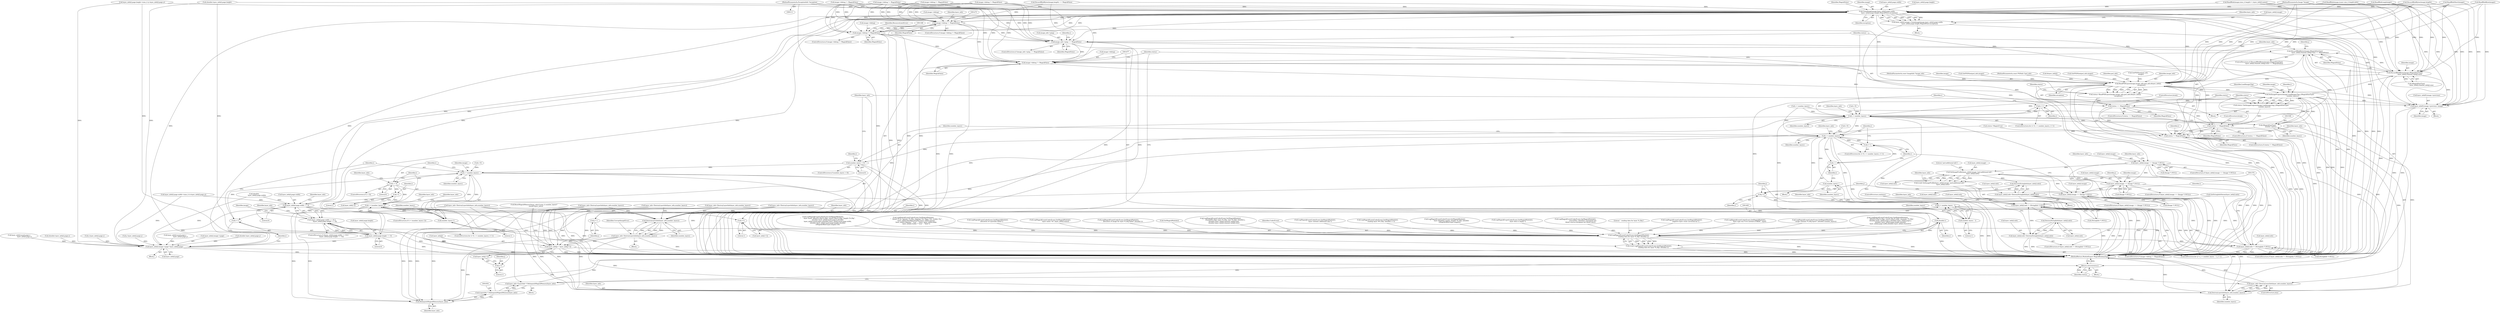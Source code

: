 digraph "0_ImageMagick_7d65a814ac76bd04760072c33e452371692ee790@pointer" {
"1000116" [label="(MethodParameterIn,ExceptionInfo *exception)"];
"1001307" [label="(Call,CloneImage(image,layer_info[i].page.width,\n          layer_info[i].page.height,MagickFalse,exception))"];
"1001247" [label="(Call,layer_info[i].page.width == 0)"];
"1001246" [label="(Call,(layer_info[i].page.width == 0) ||\n              (layer_info[i].page.height == 0))"];
"1001620" [label="(Call,layer_info[i].image->page=layer_info[i].page)"];
"1001256" [label="(Call,layer_info[i].page.height == 0)"];
"1001267" [label="(Call,image->debug != MagickFalse)"];
"1001342" [label="(Call,image->debug != MagickFalse)"];
"1001400" [label="(Call,image_info->ping == MagickFalse)"];
"1001442" [label="(Call,DiscardBlobBytes(image,(MagickSizeType)\n                      layer_info[i].channel_info[j].size) == MagickFalse)"];
"1001471" [label="(Call,image->debug != MagickFalse)"];
"1001497" [label="(Call,status == MagickFalse)"];
"1001511" [label="(Call,status == MagickFalse)"];
"1001516" [label="(Call,status != MagickFalse)"];
"1001663" [label="(Return,return(status);)"];
"1001301" [label="(Call,layer_info[i].image=CloneImage(image,layer_info[i].page.width,\n          layer_info[i].page.height,MagickFalse,exception))"];
"1001326" [label="(Call,layer_info[i].image == (Image *) NULL)"];
"1001375" [label="(Call,SetImageProfile(layer_info[i].image,\"psd:additional-info\",\n              layer_info[i].info))"];
"1001373" [label="(Call,(void) SetImageProfile(layer_info[i].image,\"psd:additional-info\",\n              layer_info[i].info))"];
"1001393" [label="(Call,DestroyStringInfo(layer_info[i].info))"];
"1001387" [label="(Call,layer_info[i].info=DestroyStringInfo(layer_info[i].info))"];
"1001279" [label="(Call,layer_info[i].info != (StringInfo *) NULL)"];
"1001294" [label="(Call,DestroyStringInfo(layer_info[i].info))"];
"1001288" [label="(Call,layer_info[i].info=DestroyStringInfo(layer_info[i].info))"];
"1001363" [label="(Call,layer_info[i].info != (StringInfo *) NULL)"];
"1001417" [label="(Call,layer_info[i].image == (Image *) NULL)"];
"1001531" [label="(Call,layer_info[i].image == (Image *) NULL)"];
"1001443" [label="(Call,DiscardBlobBytes(image,(MagickSizeType)\n                      layer_info[i].channel_info[j].size))"];
"1001487" [label="(Call,ReadPSDLayer(image,image_info,psd_info,&layer_info[i],\n              exception))"];
"1001485" [label="(Call,status=ReadPSDLayer(image,image_info,psd_info,&layer_info[i],\n              exception))"];
"1001503" [label="(Call,SetImageProgress(image,LoadImagesTag,i,(MagickSizeType)\n              number_layers))"];
"1001413" [label="(Call,i++)"];
"1001410" [label="(Call,i < number_layers)"];
"1001460" [label="(Call,DestroyLayerInfo(layer_info,number_layers))"];
"1001458" [label="(Call,layer_info=DestroyLayerInfo(layer_info,number_layers))"];
"1001552" [label="(Call,layer_info[j] = layer_info[j+1])"];
"1001655" [label="(Call,RelinquishMagickMemory(layer_info))"];
"1001653" [label="(Call,(LayerInfo *) RelinquishMagickMemory(layer_info))"];
"1001651" [label="(Call,layer_info=(LayerInfo *) RelinquishMagickMemory(layer_info))"];
"1001660" [label="(Call,DestroyLayerInfo(layer_info,number_layers))"];
"1001658" [label="(Call,layer_info=DestroyLayerInfo(layer_info,number_layers))"];
"1001482" [label="(Call,(double) i)"];
"1001478" [label="(Call,LogMagickEvent(CoderEvent,GetMagickModule(),\n                \"  reading data for layer %.20g\",(double) i))"];
"1001476" [label="(Call,(void) LogMagickEvent(CoderEvent,GetMagickModule(),\n                \"  reading data for layer %.20g\",(double) i))"];
"1001507" [label="(Call,(MagickSizeType)\n              number_layers)"];
"1001524" [label="(Call,i < number_layers)"];
"1001527" [label="(Call,i++)"];
"1001542" [label="(Call,j=i)"];
"1001545" [label="(Call,j < number_layers - 1)"];
"1001550" [label="(Call,j++)"];
"1001558" [label="(Call,j+1)"];
"1001547" [label="(Call,number_layers - 1)"];
"1001561" [label="(Call,number_layers--)"];
"1001563" [label="(Call,i--)"];
"1001566" [label="(Call,number_layers > 0)"];
"1001574" [label="(Call,i < number_layers)"];
"1001581" [label="(Call,i > 0)"];
"1001595" [label="(Call,i-1)"];
"1001600" [label="(Call,i < (number_layers-1))"];
"1001577" [label="(Call,i++)"];
"1001616" [label="(Call,i+1)"];
"1001602" [label="(Call,number_layers-1)"];
"1001501" [label="(Call,status=SetImageProgress(image,LoadImagesTag,i,(MagickSizeType)\n              number_layers))"];
"1001642" [label="(Call,layer_info[0].image->previous=image)"];
"1001400" [label="(Call,image_info->ping == MagickFalse)"];
"1000904" [label="(Call,layer_info[i].mask.page.y-\n                      layer_info[i].page.y)"];
"1000253" [label="(Call,image->debug != MagickFalse)"];
"1000487" [label="(Call,(double)\n            layer_info[i].page.width)"];
"1001651" [label="(Call,layer_info=(LayerInfo *) RelinquishMagickMemory(layer_info))"];
"1001581" [label="(Call,i > 0)"];
"1001349" [label="(Call,LogMagickEvent(CoderEvent,GetMagickModule(),\n                \"  allocation of image for layer %.20g failed\",(double) i))"];
"1001294" [label="(Call,DestroyStringInfo(layer_info[i].info))"];
"1001656" [label="(Identifier,layer_info)"];
"1001660" [label="(Call,DestroyLayerInfo(layer_info,number_layers))"];
"1001599" [label="(ControlStructure,if (i < (number_layers-1)))"];
"1001628" [label="(Call,layer_info[i].page)"];
"1001264" [label="(Literal,0)"];
"1001460" [label="(Call,DestroyLayerInfo(layer_info,number_layers))"];
"1001642" [label="(Call,layer_info[0].image->previous=image)"];
"1001524" [label="(Call,i < number_layers)"];
"1001362" [label="(ControlStructure,if (layer_info[i].info != (StringInfo *) NULL))"];
"1001520" [label="(ControlStructure,for (i=0; i < number_layers; i++))"];
"1001488" [label="(Identifier,image)"];
"1001480" [label="(Call,GetMagickModule())"];
"1001423" [label="(Call,(Image *) NULL)"];
"1000392" [label="(Call,x-layer_info[i].page.x)"];
"1001602" [label="(Call,number_layers-1)"];
"1001179" [label="(Call,DiscardBlobBytes(image,length) == MagickFalse)"];
"1001482" [label="(Call,(double) i)"];
"1000556" [label="(Call,LogMagickEvent(CoderEvent,GetMagickModule(),\n              \"    channel[%.20g]: type=%.20g, size=%.20g\",(double) j,\n              (double) layer_info[i].channel_info[j].type,\n              (double) layer_info[i].channel_info[j].size))"];
"1001487" [label="(Call,ReadPSDLayer(image,image_info,psd_info,&layer_info[i],\n              exception))"];
"1000201" [label="(Call,status=MagickTrue)"];
"1001544" [label="(Identifier,i)"];
"1001443" [label="(Call,DiscardBlobBytes(image,(MagickSizeType)\n                      layer_info[i].channel_info[j].size))"];
"1001548" [label="(Identifier,number_layers)"];
"1001518" [label="(Identifier,MagickFalse)"];
"1001578" [label="(Identifier,i)"];
"1001462" [label="(Identifier,number_layers)"];
"1000296" [label="(Call,image->debug != MagickFalse)"];
"1001476" [label="(Call,(void) LogMagickEvent(CoderEvent,GetMagickModule(),\n                \"  reading data for layer %.20g\",(double) i))"];
"1001582" [label="(Identifier,i)"];
"1001621" [label="(Call,layer_info[i].image->page)"];
"1001496" [label="(ControlStructure,if (status == MagickFalse))"];
"1000469" [label="(Call,(double) layer_info[i].page.y)"];
"1001248" [label="(Call,layer_info[i].page.width)"];
"1000315" [label="(Call,ResetMagickMemory(layer_info,0,(size_t) number_layers*\n        sizeof(*layer_info)))"];
"1001257" [label="(Call,layer_info[i].page.height)"];
"1001271" [label="(Identifier,MagickFalse)"];
"1000128" [label="(Call,GetPSDSize(psd_info,image))"];
"1001624" [label="(Identifier,layer_info)"];
"1001479" [label="(Identifier,CoderEvent)"];
"1001516" [label="(Call,status != MagickFalse)"];
"1000931" [label="(Call,layer_info[i].mask.page.x-\n                      layer_info[i].page.x)"];
"1001420" [label="(Identifier,layer_info)"];
"1001336" [label="(Call,layer_info=DestroyLayerInfo(layer_info,number_layers))"];
"1001547" [label="(Call,number_layers - 1)"];
"1001618" [label="(Literal,1)"];
"1001484" [label="(Identifier,i)"];
"1001574" [label="(Call,i < number_layers)"];
"1001546" [label="(Identifier,j)"];
"1001614" [label="(Call,layer_info[i+1])"];
"1001022" [label="(Call,layer_info=DestroyLayerInfo(layer_info,number_layers))"];
"1000112" [label="(MethodParameterIn,Image *image)"];
"1001576" [label="(Identifier,number_layers)"];
"1001472" [label="(Call,image->debug)"];
"1000195" [label="(Call,GetPSDSize(psd_info,image))"];
"1001415" [label="(Block,)"];
"1001663" [label="(Return,return(status);)"];
"1001439" [label="(Identifier,j)"];
"1000460" [label="(Call,(double) layer_info[i].page.x)"];
"1001326" [label="(Call,layer_info[i].image == (Image *) NULL)"];
"1001531" [label="(Call,layer_info[i].image == (Image *) NULL)"];
"1001376" [label="(Call,layer_info[i].image)"];
"1001543" [label="(Identifier,j)"];
"1001445" [label="(Call,(MagickSizeType)\n                      layer_info[i].channel_info[j].size)"];
"1001561" [label="(Call,number_layers--)"];
"1001288" [label="(Call,layer_info[i].info=DestroyStringInfo(layer_info[i].info))"];
"1001393" [label="(Call,DestroyStringInfo(layer_info[i].info))"];
"1001655" [label="(Call,RelinquishMagickMemory(layer_info))"];
"1001478" [label="(Call,LogMagickEvent(CoderEvent,GetMagickModule(),\n                \"  reading data for layer %.20g\",(double) i))"];
"1001471" [label="(Call,image->debug != MagickFalse)"];
"1001461" [label="(Identifier,layer_info)"];
"1001490" [label="(Identifier,psd_info)"];
"1001324" [label="(Identifier,exception)"];
"1001247" [label="(Call,layer_info[i].page.width == 0)"];
"1001534" [label="(Identifier,layer_info)"];
"1001564" [label="(Identifier,i)"];
"1001553" [label="(Call,layer_info[j])"];
"1001441" [label="(ControlStructure,if (DiscardBlobBytes(image,(MagickSizeType)\n                      layer_info[i].channel_info[j].size) == MagickFalse))"];
"1001597" [label="(Literal,1)"];
"1001316" [label="(Call,layer_info[i].page.height)"];
"1001363" [label="(Call,layer_info[i].info != (StringInfo *) NULL)"];
"1001410" [label="(Call,i < number_layers)"];
"1001381" [label="(Literal,\"psd:additional-info\")"];
"1001369" [label="(Call,(StringInfo *) NULL)"];
"1000545" [label="(Call,GetPSDSize(psd_info,\n            image))"];
"1001458" [label="(Call,layer_info=DestroyLayerInfo(layer_info,number_layers))"];
"1000768" [label="(Call,LogMagickEvent(CoderEvent,GetMagickModule(),\n                \"    layer contains additional info\"))"];
"1001562" [label="(Identifier,number_layers)"];
"1001495" [label="(Identifier,exception)"];
"1000345" [label="(Call,LogMagickEvent(CoderEvent,GetMagickModule(),\n            \"  reading layer #%.20g\",(double) i+1))"];
"1001459" [label="(Identifier,layer_info)"];
"1001394" [label="(Call,layer_info[i].info)"];
"1001244" [label="(Block,)"];
"1001530" [label="(ControlStructure,if (layer_info[i].image == (Image *) NULL))"];
"1001537" [label="(Call,(Image *) NULL)"];
"1001267" [label="(Call,image->debug != MagickFalse)"];
"1001295" [label="(Call,layer_info[i].info)"];
"1001525" [label="(Identifier,i)"];
"1001255" [label="(Literal,0)"];
"1001635" [label="(Identifier,image)"];
"1000401" [label="(Call,layer_info[i].page.height=(size_t) (y-layer_info[i].page.y))"];
"1001502" [label="(Identifier,status)"];
"1001512" [label="(Identifier,status)"];
"1001401" [label="(Call,image_info->ping)"];
"1001055" [label="(Call,LogMagickEvent(CoderEvent,GetMagickModule(),\n                    \"      layer blending ranges: length=%.20g\",(double)\n                    ((MagickOffsetType) length)))"];
"1001269" [label="(Identifier,image)"];
"1001521" [label="(Call,i=0)"];
"1001603" [label="(Identifier,number_layers)"];
"1001501" [label="(Call,status=SetImageProgress(image,LoadImagesTag,i,(MagickSizeType)\n              number_layers))"];
"1001510" [label="(ControlStructure,if (status == MagickFalse))"];
"1001289" [label="(Call,layer_info[i].info)"];
"1001609" [label="(Identifier,layer_info)"];
"1001528" [label="(Identifier,i)"];
"1001664" [label="(Identifier,status)"];
"1001246" [label="(Call,(layer_info[i].page.width == 0) ||\n              (layer_info[i].page.height == 0))"];
"1001580" [label="(ControlStructure,if (i > 0))"];
"1000382" [label="(Call,layer_info[i].page.width=(size_t) (x-layer_info[i].page.x))"];
"1001541" [label="(ControlStructure,for (j=i; j < number_layers - 1; j++))"];
"1001650" [label="(Identifier,image)"];
"1001274" [label="(Call,LogMagickEvent(CoderEvent,GetMagickModule(),\n                \"      layer data is empty\"))"];
"1000116" [label="(MethodParameterIn,ExceptionInfo *exception)"];
"1001221" [label="(Call,GetStringInfoDatum(layer_info[i].info))"];
"1001485" [label="(Call,status=ReadPSDLayer(image,image_info,psd_info,&layer_info[i],\n              exception))"];
"1001489" [label="(Identifier,image_info)"];
"1001243" [label="(Identifier,i)"];
"1001550" [label="(Call,j++)"];
"1001560" [label="(Literal,1)"];
"1001549" [label="(Literal,1)"];
"1001256" [label="(Call,layer_info[i].page.height == 0)"];
"1001412" [label="(Identifier,number_layers)"];
"1001526" [label="(Identifier,number_layers)"];
"1001456" [label="(Identifier,MagickFalse)"];
"1001500" [label="(ControlStructure,break;)"];
"1001662" [label="(Identifier,number_layers)"];
"1001652" [label="(Identifier,layer_info)"];
"1001540" [label="(Block,)"];
"1001307" [label="(Call,CloneImage(image,layer_info[i].page.width,\n          layer_info[i].page.height,MagickFalse,exception))"];
"1001095" [label="(Call,LogMagickEvent(CoderEvent,GetMagickModule(),\n                      \"        source(%x), dest(%x)\",(unsigned int)\n                      blend_source,(unsigned int) blend_dest))"];
"1001600" [label="(Call,i < (number_layers-1))"];
"1001329" [label="(Identifier,layer_info)"];
"1001229" [label="(Call,ReadBlob(image,(const size_t) length,info))"];
"1001300" [label="(ControlStructure,continue;)"];
"1001552" [label="(Call,layer_info[j] = layer_info[j+1])"];
"1001323" [label="(Identifier,MagickFalse)"];
"1001366" [label="(Identifier,layer_info)"];
"1001444" [label="(Identifier,image)"];
"1001486" [label="(Identifier,status)"];
"1001556" [label="(Call,layer_info[j+1])"];
"1001481" [label="(Literal,\"  reading data for layer %.20g\")"];
"1001569" [label="(Block,)"];
"1001442" [label="(Call,DiscardBlobBytes(image,(MagickSizeType)\n                      layer_info[i].channel_info[j].size) == MagickFalse)"];
"1000113" [label="(MethodParameterIn,const ImageInfo *image_info)"];
"1001554" [label="(Identifier,layer_info)"];
"1001577" [label="(Call,i++)"];
"1001604" [label="(Literal,1)"];
"1001545" [label="(Call,j < number_layers - 1)"];
"1001497" [label="(Call,status == MagickFalse)"];
"1000701" [label="(Call,image->debug != MagickFalse)"];
"1001413" [label="(Call,i++)"];
"1001499" [label="(Identifier,MagickFalse)"];
"1001515" [label="(ControlStructure,if (status != MagickFalse))"];
"1001343" [label="(Call,image->debug)"];
"1000751" [label="(Call,ReadBlobLong(image))"];
"1001111" [label="(Call,ReadBlobByte(image))"];
"1001418" [label="(Call,layer_info[i].image)"];
"1001532" [label="(Call,layer_info[i].image)"];
"1001507" [label="(Call,(MagickSizeType)\n              number_layers)"];
"1001571" [label="(Call,i=0)"];
"1001245" [label="(ControlStructure,if ((layer_info[i].page.width == 0) ||\n              (layer_info[i].page.height == 0)))"];
"1001278" [label="(ControlStructure,if (layer_info[i].info != (StringInfo *) NULL))"];
"1001503" [label="(Call,SetImageProgress(image,LoadImagesTag,i,(MagickSizeType)\n              number_layers))"];
"1001551" [label="(Identifier,j)"];
"1001558" [label="(Call,j+1)"];
"1001506" [label="(Identifier,i)"];
"1001268" [label="(Call,image->debug)"];
"1001411" [label="(Identifier,i)"];
"1001579" [label="(Block,)"];
"1001282" [label="(Identifier,layer_info)"];
"1001513" [label="(Identifier,MagickFalse)"];
"1000117" [label="(Block,)"];
"1001304" [label="(Identifier,layer_info)"];
"1000237" [label="(Call,LogMagickEvent(CoderEvent,GetMagickModule(),\n              \"  negative layer count corrected for\"))"];
"1001653" [label="(Call,(LayerInfo *) RelinquishMagickMemory(layer_info))"];
"1000617" [label="(Call,LogMagickEvent(CoderEvent,GetMagickModule(),\n                \"  layer type was %.4s instead of 8BIM\", type))"];
"1000260" [label="(Call,LogMagickEvent(CoderEvent,GetMagickModule(),\n          \"  image contains %.20g layers\",(double) number_layers))"];
"1001505" [label="(Identifier,LoadImagesTag)"];
"1001180" [label="(Call,DiscardBlobBytes(image,length))"];
"1001390" [label="(Identifier,layer_info)"];
"1001399" [label="(ControlStructure,if (image_info->ping == MagickFalse))"];
"1000456" [label="(Call,LogMagickEvent(CoderEvent,GetMagickModule(),\n            \"    offset(%.20g,%.20g), size(%.20g,%.20g), channels=%.20g\",\n            (double) layer_info[i].page.x,(double) layer_info[i].page.y,\n            (double) layer_info[i].page.height,(double)\n            layer_info[i].page.width,(double) layer_info[i].channels))"];
"1000956" [label="(Call,LogMagickEvent(CoderEvent,GetMagickModule(),\n                    \"      layer mask: offset(%.20g,%.20g), size(%.20g,%.20g), length=%.20g\",\n                    (double) layer_info[i].mask.page.x,(double)\n                    layer_info[i].mask.page.y,(double) layer_info[i].mask.page.width,\n                    (double) layer_info[i].mask.page.height,(double)\n                    ((MagickOffsetType) length)-18))"];
"1001337" [label="(Identifier,layer_info)"];
"1001593" [label="(Call,layer_info[i-1])"];
"1001357" [label="(Identifier,ResourceLimitError)"];
"1001260" [label="(Identifier,layer_info)"];
"1001504" [label="(Identifier,image)"];
"1001185" [label="(Call,layer_info=DestroyLayerInfo(layer_info,number_layers))"];
"1001279" [label="(Call,layer_info[i].info != (StringInfo *) NULL)"];
"1001301" [label="(Call,layer_info[i].image=CloneImage(image,layer_info[i].page.width,\n          layer_info[i].page.height,MagickFalse,exception))"];
"1001414" [label="(Identifier,i)"];
"1001327" [label="(Call,layer_info[i].image)"];
"1001527" [label="(Call,i++)"];
"1001388" [label="(Call,layer_info[i].info)"];
"1001575" [label="(Identifier,i)"];
"1001617" [label="(Identifier,i)"];
"1001665" [label="(MethodReturn,ModuleExport MagickBooleanType)"];
"1001657" [label="(ControlStructure,else)"];
"1000708" [label="(Call,LogMagickEvent(CoderEvent,GetMagickModule(),\n            \"   blend=%.4s, opacity=%.20g, clipping=%s, flags=%d, visible=%s\",\n            layer_info[i].blendkey,(double) layer_info[i].opacity,\n            layer_info[i].clipping ? \"true\" : \"false\",layer_info[i].flags,\n            layer_info[i].visible ? \"true\" : \"false\"))"];
"1001332" [label="(Call,(Image *) NULL)"];
"1001457" [label="(Block,)"];
"1001404" [label="(Identifier,MagickFalse)"];
"1001382" [label="(Call,layer_info[i].info)"];
"1000303" [label="(Call,LogMagickEvent(CoderEvent,GetMagickModule(),\n              \"  allocation of LayerInfo failed\"))"];
"1001583" [label="(Literal,0)"];
"1000622" [label="(Call,layer_info=DestroyLayerInfo(layer_info,number_layers))"];
"1001325" [label="(ControlStructure,if (layer_info[i].image == (Image *) NULL))"];
"1001407" [label="(Call,i=0)"];
"1001643" [label="(Call,layer_info[0].image->previous)"];
"1001341" [label="(ControlStructure,if (image->debug != MagickFalse))"];
"1000218" [label="(Call,ReadBlobShort(image))"];
"1001572" [label="(Identifier,i)"];
"1001145" [label="(Call,image->debug != MagickFalse)"];
"1001375" [label="(Call,SetImageProfile(layer_info[i].image,\"psd:additional-info\",\n              layer_info[i].info))"];
"1001511" [label="(Call,status == MagickFalse)"];
"1000478" [label="(Call,(double) layer_info[i].page.height)"];
"1001308" [label="(Identifier,image)"];
"1000114" [label="(MethodParameterIn,const PSDInfo *psd_info)"];
"1001346" [label="(Identifier,MagickFalse)"];
"1001563" [label="(Call,i--)"];
"1001559" [label="(Identifier,j)"];
"1001514" [label="(ControlStructure,break;)"];
"1001302" [label="(Call,layer_info[i].image)"];
"1001567" [label="(Identifier,number_layers)"];
"1001542" [label="(Call,j=i)"];
"1001596" [label="(Identifier,i)"];
"1001620" [label="(Call,layer_info[i].image->page=layer_info[i].page)"];
"1001566" [label="(Call,number_layers > 0)"];
"1001659" [label="(Identifier,layer_info)"];
"1001429" [label="(Identifier,j)"];
"1001387" [label="(Call,layer_info[i].info=DestroyStringInfo(layer_info[i].info))"];
"1000437" [label="(Call,layer_info=DestroyLayerInfo(layer_info,number_layers))"];
"1001406" [label="(ControlStructure,for (i=0; i < number_layers; i++))"];
"1001291" [label="(Identifier,layer_info)"];
"1001491" [label="(Call,&layer_info[i])"];
"1001239" [label="(Call,i < number_layers)"];
"1001517" [label="(Identifier,status)"];
"1001473" [label="(Identifier,image)"];
"1000411" [label="(Call,y-layer_info[i].page.y)"];
"1001280" [label="(Call,layer_info[i].info)"];
"1001658" [label="(Call,layer_info=DestroyLayerInfo(layer_info,number_layers))"];
"1001464" [label="(Identifier,CorruptImageError)"];
"1001364" [label="(Call,layer_info[i].info)"];
"1001588" [label="(Identifier,layer_info)"];
"1001595" [label="(Call,i-1)"];
"1001565" [label="(ControlStructure,if (number_layers > 0))"];
"1001470" [label="(ControlStructure,if (image->debug != MagickFalse))"];
"1001570" [label="(ControlStructure,for (i=0; i < number_layers; i++))"];
"1001342" [label="(Call,image->debug != MagickFalse)"];
"1001417" [label="(Call,layer_info[i].image == (Image *) NULL)"];
"1001509" [label="(Identifier,number_layers)"];
"1001373" [label="(Call,(void) SetImageProfile(layer_info[i].image,\"psd:additional-info\",\n              layer_info[i].info))"];
"1001616" [label="(Call,i+1)"];
"1001152" [label="(Call,LogMagickEvent(CoderEvent,GetMagickModule(),\n                \"      layer name: %s\",layer_info[i].name))"];
"1001601" [label="(Identifier,i)"];
"1001522" [label="(Identifier,i)"];
"1001372" [label="(Block,)"];
"1001124" [label="(Call,ReadBlob(image,(size_t) length++,layer_info[i].name))"];
"1001568" [label="(Literal,0)"];
"1001309" [label="(Call,layer_info[i].page.width)"];
"1001266" [label="(ControlStructure,if (image->debug != MagickFalse))"];
"1001408" [label="(Identifier,i)"];
"1001475" [label="(Identifier,MagickFalse)"];
"1001416" [label="(ControlStructure,if (layer_info[i].image == (Image *) NULL))"];
"1001285" [label="(Call,(StringInfo *) NULL)"];
"1001519" [label="(Block,)"];
"1001661" [label="(Identifier,layer_info)"];
"1001498" [label="(Identifier,status)"];
"1000116" -> "1000111"  [label="AST: "];
"1000116" -> "1001665"  [label="DDG: "];
"1000116" -> "1001307"  [label="DDG: "];
"1000116" -> "1001487"  [label="DDG: "];
"1001307" -> "1001301"  [label="AST: "];
"1001307" -> "1001324"  [label="CFG: "];
"1001308" -> "1001307"  [label="AST: "];
"1001309" -> "1001307"  [label="AST: "];
"1001316" -> "1001307"  [label="AST: "];
"1001323" -> "1001307"  [label="AST: "];
"1001324" -> "1001307"  [label="AST: "];
"1001301" -> "1001307"  [label="CFG: "];
"1001307" -> "1001665"  [label="DDG: "];
"1001307" -> "1001665"  [label="DDG: "];
"1001307" -> "1001665"  [label="DDG: "];
"1001307" -> "1001665"  [label="DDG: "];
"1001307" -> "1001247"  [label="DDG: "];
"1001307" -> "1001256"  [label="DDG: "];
"1001307" -> "1001267"  [label="DDG: "];
"1001307" -> "1001301"  [label="DDG: "];
"1001307" -> "1001301"  [label="DDG: "];
"1001307" -> "1001301"  [label="DDG: "];
"1001307" -> "1001301"  [label="DDG: "];
"1001307" -> "1001301"  [label="DDG: "];
"1000218" -> "1001307"  [label="DDG: "];
"1001229" -> "1001307"  [label="DDG: "];
"1000751" -> "1001307"  [label="DDG: "];
"1001124" -> "1001307"  [label="DDG: "];
"1001111" -> "1001307"  [label="DDG: "];
"1001180" -> "1001307"  [label="DDG: "];
"1000112" -> "1001307"  [label="DDG: "];
"1001247" -> "1001307"  [label="DDG: "];
"1001256" -> "1001307"  [label="DDG: "];
"1000401" -> "1001307"  [label="DDG: "];
"1000478" -> "1001307"  [label="DDG: "];
"1001267" -> "1001307"  [label="DDG: "];
"1000701" -> "1001307"  [label="DDG: "];
"1001179" -> "1001307"  [label="DDG: "];
"1001145" -> "1001307"  [label="DDG: "];
"1001342" -> "1001307"  [label="DDG: "];
"1000296" -> "1001307"  [label="DDG: "];
"1000253" -> "1001307"  [label="DDG: "];
"1001307" -> "1001342"  [label="DDG: "];
"1001307" -> "1001400"  [label="DDG: "];
"1001307" -> "1001443"  [label="DDG: "];
"1001307" -> "1001487"  [label="DDG: "];
"1001307" -> "1001487"  [label="DDG: "];
"1001307" -> "1001620"  [label="DDG: "];
"1001307" -> "1001620"  [label="DDG: "];
"1001307" -> "1001642"  [label="DDG: "];
"1001247" -> "1001246"  [label="AST: "];
"1001247" -> "1001255"  [label="CFG: "];
"1001248" -> "1001247"  [label="AST: "];
"1001255" -> "1001247"  [label="AST: "];
"1001260" -> "1001247"  [label="CFG: "];
"1001246" -> "1001247"  [label="CFG: "];
"1001247" -> "1001665"  [label="DDG: "];
"1001247" -> "1001246"  [label="DDG: "];
"1001247" -> "1001246"  [label="DDG: "];
"1000382" -> "1001247"  [label="DDG: "];
"1000487" -> "1001247"  [label="DDG: "];
"1001247" -> "1001620"  [label="DDG: "];
"1001246" -> "1001245"  [label="AST: "];
"1001246" -> "1001256"  [label="CFG: "];
"1001256" -> "1001246"  [label="AST: "];
"1001269" -> "1001246"  [label="CFG: "];
"1001304" -> "1001246"  [label="CFG: "];
"1001246" -> "1001665"  [label="DDG: "];
"1001246" -> "1001665"  [label="DDG: "];
"1001246" -> "1001665"  [label="DDG: "];
"1001256" -> "1001246"  [label="DDG: "];
"1001256" -> "1001246"  [label="DDG: "];
"1001620" -> "1001579"  [label="AST: "];
"1001620" -> "1001628"  [label="CFG: "];
"1001621" -> "1001620"  [label="AST: "];
"1001628" -> "1001620"  [label="AST: "];
"1001578" -> "1001620"  [label="CFG: "];
"1001620" -> "1001665"  [label="DDG: "];
"1001620" -> "1001665"  [label="DDG: "];
"1000392" -> "1001620"  [label="DDG: "];
"1000382" -> "1001620"  [label="DDG: "];
"1000487" -> "1001620"  [label="DDG: "];
"1001256" -> "1001620"  [label="DDG: "];
"1000401" -> "1001620"  [label="DDG: "];
"1000460" -> "1001620"  [label="DDG: "];
"1000904" -> "1001620"  [label="DDG: "];
"1000931" -> "1001620"  [label="DDG: "];
"1000411" -> "1001620"  [label="DDG: "];
"1000478" -> "1001620"  [label="DDG: "];
"1000469" -> "1001620"  [label="DDG: "];
"1001256" -> "1001264"  [label="CFG: "];
"1001257" -> "1001256"  [label="AST: "];
"1001264" -> "1001256"  [label="AST: "];
"1001256" -> "1001665"  [label="DDG: "];
"1000401" -> "1001256"  [label="DDG: "];
"1000478" -> "1001256"  [label="DDG: "];
"1001267" -> "1001266"  [label="AST: "];
"1001267" -> "1001271"  [label="CFG: "];
"1001268" -> "1001267"  [label="AST: "];
"1001271" -> "1001267"  [label="AST: "];
"1001273" -> "1001267"  [label="CFG: "];
"1001282" -> "1001267"  [label="CFG: "];
"1001267" -> "1001665"  [label="DDG: "];
"1001267" -> "1001665"  [label="DDG: "];
"1001145" -> "1001267"  [label="DDG: "];
"1001145" -> "1001267"  [label="DDG: "];
"1000253" -> "1001267"  [label="DDG: "];
"1000253" -> "1001267"  [label="DDG: "];
"1001342" -> "1001267"  [label="DDG: "];
"1001342" -> "1001267"  [label="DDG: "];
"1000701" -> "1001267"  [label="DDG: "];
"1000701" -> "1001267"  [label="DDG: "];
"1000296" -> "1001267"  [label="DDG: "];
"1000296" -> "1001267"  [label="DDG: "];
"1001179" -> "1001267"  [label="DDG: "];
"1001267" -> "1001342"  [label="DDG: "];
"1001267" -> "1001400"  [label="DDG: "];
"1001267" -> "1001471"  [label="DDG: "];
"1001342" -> "1001341"  [label="AST: "];
"1001342" -> "1001346"  [label="CFG: "];
"1001343" -> "1001342"  [label="AST: "];
"1001346" -> "1001342"  [label="AST: "];
"1001348" -> "1001342"  [label="CFG: "];
"1001357" -> "1001342"  [label="CFG: "];
"1001342" -> "1001665"  [label="DDG: "];
"1001342" -> "1001665"  [label="DDG: "];
"1001145" -> "1001342"  [label="DDG: "];
"1000253" -> "1001342"  [label="DDG: "];
"1000701" -> "1001342"  [label="DDG: "];
"1000296" -> "1001342"  [label="DDG: "];
"1001342" -> "1001400"  [label="DDG: "];
"1001342" -> "1001471"  [label="DDG: "];
"1001400" -> "1001399"  [label="AST: "];
"1001400" -> "1001404"  [label="CFG: "];
"1001401" -> "1001400"  [label="AST: "];
"1001404" -> "1001400"  [label="AST: "];
"1001408" -> "1001400"  [label="CFG: "];
"1001517" -> "1001400"  [label="CFG: "];
"1001400" -> "1001665"  [label="DDG: "];
"1001400" -> "1001665"  [label="DDG: "];
"1000701" -> "1001400"  [label="DDG: "];
"1001179" -> "1001400"  [label="DDG: "];
"1001145" -> "1001400"  [label="DDG: "];
"1000296" -> "1001400"  [label="DDG: "];
"1000253" -> "1001400"  [label="DDG: "];
"1001400" -> "1001442"  [label="DDG: "];
"1001400" -> "1001471"  [label="DDG: "];
"1001400" -> "1001516"  [label="DDG: "];
"1001442" -> "1001441"  [label="AST: "];
"1001442" -> "1001456"  [label="CFG: "];
"1001443" -> "1001442"  [label="AST: "];
"1001456" -> "1001442"  [label="AST: "];
"1001459" -> "1001442"  [label="CFG: "];
"1001439" -> "1001442"  [label="CFG: "];
"1001442" -> "1001665"  [label="DDG: "];
"1001442" -> "1001665"  [label="DDG: "];
"1001443" -> "1001442"  [label="DDG: "];
"1001443" -> "1001442"  [label="DDG: "];
"1001511" -> "1001442"  [label="DDG: "];
"1001442" -> "1001471"  [label="DDG: "];
"1001442" -> "1001516"  [label="DDG: "];
"1001471" -> "1001470"  [label="AST: "];
"1001471" -> "1001475"  [label="CFG: "];
"1001472" -> "1001471"  [label="AST: "];
"1001475" -> "1001471"  [label="AST: "];
"1001477" -> "1001471"  [label="CFG: "];
"1001486" -> "1001471"  [label="CFG: "];
"1001471" -> "1001665"  [label="DDG: "];
"1001471" -> "1001665"  [label="DDG: "];
"1001145" -> "1001471"  [label="DDG: "];
"1000701" -> "1001471"  [label="DDG: "];
"1000296" -> "1001471"  [label="DDG: "];
"1000253" -> "1001471"  [label="DDG: "];
"1001511" -> "1001471"  [label="DDG: "];
"1001471" -> "1001497"  [label="DDG: "];
"1001497" -> "1001496"  [label="AST: "];
"1001497" -> "1001499"  [label="CFG: "];
"1001498" -> "1001497"  [label="AST: "];
"1001499" -> "1001497"  [label="AST: "];
"1001500" -> "1001497"  [label="CFG: "];
"1001502" -> "1001497"  [label="CFG: "];
"1001497" -> "1001665"  [label="DDG: "];
"1001485" -> "1001497"  [label="DDG: "];
"1001497" -> "1001511"  [label="DDG: "];
"1001497" -> "1001516"  [label="DDG: "];
"1001497" -> "1001516"  [label="DDG: "];
"1001511" -> "1001510"  [label="AST: "];
"1001511" -> "1001513"  [label="CFG: "];
"1001512" -> "1001511"  [label="AST: "];
"1001513" -> "1001511"  [label="AST: "];
"1001514" -> "1001511"  [label="CFG: "];
"1001414" -> "1001511"  [label="CFG: "];
"1001511" -> "1001665"  [label="DDG: "];
"1001501" -> "1001511"  [label="DDG: "];
"1001511" -> "1001516"  [label="DDG: "];
"1001511" -> "1001516"  [label="DDG: "];
"1001516" -> "1001515"  [label="AST: "];
"1001516" -> "1001518"  [label="CFG: "];
"1001517" -> "1001516"  [label="AST: "];
"1001518" -> "1001516"  [label="AST: "];
"1001522" -> "1001516"  [label="CFG: "];
"1001659" -> "1001516"  [label="CFG: "];
"1001516" -> "1001665"  [label="DDG: "];
"1001516" -> "1001665"  [label="DDG: "];
"1001516" -> "1001665"  [label="DDG: "];
"1000201" -> "1001516"  [label="DDG: "];
"1001516" -> "1001663"  [label="DDG: "];
"1001663" -> "1000117"  [label="AST: "];
"1001663" -> "1001664"  [label="CFG: "];
"1001664" -> "1001663"  [label="AST: "];
"1001665" -> "1001663"  [label="CFG: "];
"1001663" -> "1001665"  [label="DDG: "];
"1001664" -> "1001663"  [label="DDG: "];
"1000201" -> "1001663"  [label="DDG: "];
"1001301" -> "1001244"  [label="AST: "];
"1001302" -> "1001301"  [label="AST: "];
"1001329" -> "1001301"  [label="CFG: "];
"1001301" -> "1001665"  [label="DDG: "];
"1001301" -> "1001326"  [label="DDG: "];
"1001326" -> "1001325"  [label="AST: "];
"1001326" -> "1001332"  [label="CFG: "];
"1001327" -> "1001326"  [label="AST: "];
"1001332" -> "1001326"  [label="AST: "];
"1001337" -> "1001326"  [label="CFG: "];
"1001366" -> "1001326"  [label="CFG: "];
"1001326" -> "1001665"  [label="DDG: "];
"1001326" -> "1001665"  [label="DDG: "];
"1001326" -> "1001665"  [label="DDG: "];
"1001332" -> "1001326"  [label="DDG: "];
"1001326" -> "1001375"  [label="DDG: "];
"1001326" -> "1001417"  [label="DDG: "];
"1001326" -> "1001531"  [label="DDG: "];
"1001375" -> "1001373"  [label="AST: "];
"1001375" -> "1001382"  [label="CFG: "];
"1001376" -> "1001375"  [label="AST: "];
"1001381" -> "1001375"  [label="AST: "];
"1001382" -> "1001375"  [label="AST: "];
"1001373" -> "1001375"  [label="CFG: "];
"1001375" -> "1001665"  [label="DDG: "];
"1001375" -> "1001373"  [label="DDG: "];
"1001375" -> "1001373"  [label="DDG: "];
"1001375" -> "1001373"  [label="DDG: "];
"1001363" -> "1001375"  [label="DDG: "];
"1001375" -> "1001393"  [label="DDG: "];
"1001375" -> "1001417"  [label="DDG: "];
"1001375" -> "1001531"  [label="DDG: "];
"1001373" -> "1001372"  [label="AST: "];
"1001374" -> "1001373"  [label="AST: "];
"1001390" -> "1001373"  [label="CFG: "];
"1001373" -> "1001665"  [label="DDG: "];
"1001373" -> "1001665"  [label="DDG: "];
"1001393" -> "1001387"  [label="AST: "];
"1001393" -> "1001394"  [label="CFG: "];
"1001394" -> "1001393"  [label="AST: "];
"1001387" -> "1001393"  [label="CFG: "];
"1001393" -> "1001387"  [label="DDG: "];
"1001387" -> "1001372"  [label="AST: "];
"1001388" -> "1001387"  [label="AST: "];
"1001243" -> "1001387"  [label="CFG: "];
"1001387" -> "1001665"  [label="DDG: "];
"1001387" -> "1001665"  [label="DDG: "];
"1001387" -> "1001279"  [label="DDG: "];
"1001387" -> "1001363"  [label="DDG: "];
"1001279" -> "1001278"  [label="AST: "];
"1001279" -> "1001285"  [label="CFG: "];
"1001280" -> "1001279"  [label="AST: "];
"1001285" -> "1001279"  [label="AST: "];
"1001291" -> "1001279"  [label="CFG: "];
"1001300" -> "1001279"  [label="CFG: "];
"1001279" -> "1001665"  [label="DDG: "];
"1001279" -> "1001665"  [label="DDG: "];
"1001279" -> "1001665"  [label="DDG: "];
"1001363" -> "1001279"  [label="DDG: "];
"1001288" -> "1001279"  [label="DDG: "];
"1001221" -> "1001279"  [label="DDG: "];
"1001285" -> "1001279"  [label="DDG: "];
"1001279" -> "1001294"  [label="DDG: "];
"1001279" -> "1001363"  [label="DDG: "];
"1001294" -> "1001288"  [label="AST: "];
"1001294" -> "1001295"  [label="CFG: "];
"1001295" -> "1001294"  [label="AST: "];
"1001288" -> "1001294"  [label="CFG: "];
"1001294" -> "1001288"  [label="DDG: "];
"1001288" -> "1001278"  [label="AST: "];
"1001289" -> "1001288"  [label="AST: "];
"1001300" -> "1001288"  [label="CFG: "];
"1001288" -> "1001665"  [label="DDG: "];
"1001288" -> "1001665"  [label="DDG: "];
"1001288" -> "1001363"  [label="DDG: "];
"1001363" -> "1001362"  [label="AST: "];
"1001363" -> "1001369"  [label="CFG: "];
"1001364" -> "1001363"  [label="AST: "];
"1001369" -> "1001363"  [label="AST: "];
"1001374" -> "1001363"  [label="CFG: "];
"1001243" -> "1001363"  [label="CFG: "];
"1001363" -> "1001665"  [label="DDG: "];
"1001363" -> "1001665"  [label="DDG: "];
"1001363" -> "1001665"  [label="DDG: "];
"1001221" -> "1001363"  [label="DDG: "];
"1001369" -> "1001363"  [label="DDG: "];
"1001417" -> "1001416"  [label="AST: "];
"1001417" -> "1001423"  [label="CFG: "];
"1001418" -> "1001417"  [label="AST: "];
"1001423" -> "1001417"  [label="AST: "];
"1001429" -> "1001417"  [label="CFG: "];
"1001473" -> "1001417"  [label="CFG: "];
"1001417" -> "1001665"  [label="DDG: "];
"1001417" -> "1001665"  [label="DDG: "];
"1001417" -> "1001665"  [label="DDG: "];
"1001423" -> "1001417"  [label="DDG: "];
"1001417" -> "1001531"  [label="DDG: "];
"1001531" -> "1001530"  [label="AST: "];
"1001531" -> "1001537"  [label="CFG: "];
"1001532" -> "1001531"  [label="AST: "];
"1001537" -> "1001531"  [label="AST: "];
"1001543" -> "1001531"  [label="CFG: "];
"1001528" -> "1001531"  [label="CFG: "];
"1001531" -> "1001665"  [label="DDG: "];
"1001531" -> "1001665"  [label="DDG: "];
"1001531" -> "1001665"  [label="DDG: "];
"1001537" -> "1001531"  [label="DDG: "];
"1001443" -> "1001445"  [label="CFG: "];
"1001444" -> "1001443"  [label="AST: "];
"1001445" -> "1001443"  [label="AST: "];
"1001456" -> "1001443"  [label="CFG: "];
"1001443" -> "1001665"  [label="DDG: "];
"1001443" -> "1001665"  [label="DDG: "];
"1001229" -> "1001443"  [label="DDG: "];
"1000751" -> "1001443"  [label="DDG: "];
"1001124" -> "1001443"  [label="DDG: "];
"1001111" -> "1001443"  [label="DDG: "];
"1001503" -> "1001443"  [label="DDG: "];
"1000218" -> "1001443"  [label="DDG: "];
"1001180" -> "1001443"  [label="DDG: "];
"1000112" -> "1001443"  [label="DDG: "];
"1001445" -> "1001443"  [label="DDG: "];
"1001443" -> "1001487"  [label="DDG: "];
"1001443" -> "1001642"  [label="DDG: "];
"1001487" -> "1001485"  [label="AST: "];
"1001487" -> "1001495"  [label="CFG: "];
"1001488" -> "1001487"  [label="AST: "];
"1001489" -> "1001487"  [label="AST: "];
"1001490" -> "1001487"  [label="AST: "];
"1001491" -> "1001487"  [label="AST: "];
"1001495" -> "1001487"  [label="AST: "];
"1001485" -> "1001487"  [label="CFG: "];
"1001487" -> "1001665"  [label="DDG: "];
"1001487" -> "1001665"  [label="DDG: "];
"1001487" -> "1001665"  [label="DDG: "];
"1001487" -> "1001665"  [label="DDG: "];
"1001487" -> "1001665"  [label="DDG: "];
"1001487" -> "1001485"  [label="DDG: "];
"1001487" -> "1001485"  [label="DDG: "];
"1001487" -> "1001485"  [label="DDG: "];
"1001487" -> "1001485"  [label="DDG: "];
"1001487" -> "1001485"  [label="DDG: "];
"1001229" -> "1001487"  [label="DDG: "];
"1000751" -> "1001487"  [label="DDG: "];
"1001124" -> "1001487"  [label="DDG: "];
"1001111" -> "1001487"  [label="DDG: "];
"1001503" -> "1001487"  [label="DDG: "];
"1000218" -> "1001487"  [label="DDG: "];
"1001180" -> "1001487"  [label="DDG: "];
"1000112" -> "1001487"  [label="DDG: "];
"1000113" -> "1001487"  [label="DDG: "];
"1000545" -> "1001487"  [label="DDG: "];
"1000128" -> "1001487"  [label="DDG: "];
"1000195" -> "1001487"  [label="DDG: "];
"1000114" -> "1001487"  [label="DDG: "];
"1001487" -> "1001503"  [label="DDG: "];
"1001487" -> "1001642"  [label="DDG: "];
"1001485" -> "1001415"  [label="AST: "];
"1001486" -> "1001485"  [label="AST: "];
"1001498" -> "1001485"  [label="CFG: "];
"1001485" -> "1001665"  [label="DDG: "];
"1001503" -> "1001501"  [label="AST: "];
"1001503" -> "1001507"  [label="CFG: "];
"1001504" -> "1001503"  [label="AST: "];
"1001505" -> "1001503"  [label="AST: "];
"1001506" -> "1001503"  [label="AST: "];
"1001507" -> "1001503"  [label="AST: "];
"1001501" -> "1001503"  [label="CFG: "];
"1001503" -> "1001665"  [label="DDG: "];
"1001503" -> "1001665"  [label="DDG: "];
"1001503" -> "1001665"  [label="DDG: "];
"1001503" -> "1001665"  [label="DDG: "];
"1001503" -> "1001413"  [label="DDG: "];
"1001503" -> "1001501"  [label="DDG: "];
"1001503" -> "1001501"  [label="DDG: "];
"1001503" -> "1001501"  [label="DDG: "];
"1001503" -> "1001501"  [label="DDG: "];
"1000112" -> "1001503"  [label="DDG: "];
"1001410" -> "1001503"  [label="DDG: "];
"1001482" -> "1001503"  [label="DDG: "];
"1001507" -> "1001503"  [label="DDG: "];
"1001503" -> "1001642"  [label="DDG: "];
"1001413" -> "1001406"  [label="AST: "];
"1001413" -> "1001414"  [label="CFG: "];
"1001414" -> "1001413"  [label="AST: "];
"1001411" -> "1001413"  [label="CFG: "];
"1001413" -> "1001410"  [label="DDG: "];
"1001410" -> "1001413"  [label="DDG: "];
"1001410" -> "1001406"  [label="AST: "];
"1001410" -> "1001412"  [label="CFG: "];
"1001411" -> "1001410"  [label="AST: "];
"1001412" -> "1001410"  [label="AST: "];
"1001420" -> "1001410"  [label="CFG: "];
"1001517" -> "1001410"  [label="CFG: "];
"1001410" -> "1001665"  [label="DDG: "];
"1001410" -> "1001665"  [label="DDG: "];
"1001407" -> "1001410"  [label="DDG: "];
"1001460" -> "1001410"  [label="DDG: "];
"1001507" -> "1001410"  [label="DDG: "];
"1001239" -> "1001410"  [label="DDG: "];
"1001410" -> "1001460"  [label="DDG: "];
"1001410" -> "1001482"  [label="DDG: "];
"1001410" -> "1001507"  [label="DDG: "];
"1001410" -> "1001524"  [label="DDG: "];
"1001410" -> "1001660"  [label="DDG: "];
"1001460" -> "1001458"  [label="AST: "];
"1001460" -> "1001462"  [label="CFG: "];
"1001461" -> "1001460"  [label="AST: "];
"1001462" -> "1001460"  [label="AST: "];
"1001458" -> "1001460"  [label="CFG: "];
"1001460" -> "1001458"  [label="DDG: "];
"1001460" -> "1001458"  [label="DDG: "];
"1001185" -> "1001460"  [label="DDG: "];
"1000622" -> "1001460"  [label="DDG: "];
"1001458" -> "1001460"  [label="DDG: "];
"1001336" -> "1001460"  [label="DDG: "];
"1000315" -> "1001460"  [label="DDG: "];
"1000437" -> "1001460"  [label="DDG: "];
"1001022" -> "1001460"  [label="DDG: "];
"1001458" -> "1001457"  [label="AST: "];
"1001459" -> "1001458"  [label="AST: "];
"1001464" -> "1001458"  [label="CFG: "];
"1001458" -> "1001665"  [label="DDG: "];
"1001458" -> "1001552"  [label="DDG: "];
"1001458" -> "1001655"  [label="DDG: "];
"1001458" -> "1001660"  [label="DDG: "];
"1001552" -> "1001541"  [label="AST: "];
"1001552" -> "1001556"  [label="CFG: "];
"1001553" -> "1001552"  [label="AST: "];
"1001556" -> "1001552"  [label="AST: "];
"1001551" -> "1001552"  [label="CFG: "];
"1001552" -> "1001665"  [label="DDG: "];
"1001552" -> "1001665"  [label="DDG: "];
"1001185" -> "1001552"  [label="DDG: "];
"1000622" -> "1001552"  [label="DDG: "];
"1001336" -> "1001552"  [label="DDG: "];
"1000315" -> "1001552"  [label="DDG: "];
"1000437" -> "1001552"  [label="DDG: "];
"1001022" -> "1001552"  [label="DDG: "];
"1001552" -> "1001655"  [label="DDG: "];
"1001655" -> "1001653"  [label="AST: "];
"1001655" -> "1001656"  [label="CFG: "];
"1001656" -> "1001655"  [label="AST: "];
"1001653" -> "1001655"  [label="CFG: "];
"1001655" -> "1001653"  [label="DDG: "];
"1001185" -> "1001655"  [label="DDG: "];
"1000622" -> "1001655"  [label="DDG: "];
"1001336" -> "1001655"  [label="DDG: "];
"1000315" -> "1001655"  [label="DDG: "];
"1000437" -> "1001655"  [label="DDG: "];
"1001022" -> "1001655"  [label="DDG: "];
"1001653" -> "1001651"  [label="AST: "];
"1001654" -> "1001653"  [label="AST: "];
"1001651" -> "1001653"  [label="CFG: "];
"1001653" -> "1001665"  [label="DDG: "];
"1001653" -> "1001651"  [label="DDG: "];
"1001651" -> "1001519"  [label="AST: "];
"1001652" -> "1001651"  [label="AST: "];
"1001664" -> "1001651"  [label="CFG: "];
"1001651" -> "1001665"  [label="DDG: "];
"1001651" -> "1001665"  [label="DDG: "];
"1001660" -> "1001658"  [label="AST: "];
"1001660" -> "1001662"  [label="CFG: "];
"1001661" -> "1001660"  [label="AST: "];
"1001662" -> "1001660"  [label="AST: "];
"1001658" -> "1001660"  [label="CFG: "];
"1001660" -> "1001665"  [label="DDG: "];
"1001660" -> "1001658"  [label="DDG: "];
"1001660" -> "1001658"  [label="DDG: "];
"1001185" -> "1001660"  [label="DDG: "];
"1000622" -> "1001660"  [label="DDG: "];
"1001336" -> "1001660"  [label="DDG: "];
"1000315" -> "1001660"  [label="DDG: "];
"1000437" -> "1001660"  [label="DDG: "];
"1001022" -> "1001660"  [label="DDG: "];
"1001507" -> "1001660"  [label="DDG: "];
"1001239" -> "1001660"  [label="DDG: "];
"1001658" -> "1001657"  [label="AST: "];
"1001659" -> "1001658"  [label="AST: "];
"1001664" -> "1001658"  [label="CFG: "];
"1001658" -> "1001665"  [label="DDG: "];
"1001658" -> "1001665"  [label="DDG: "];
"1001482" -> "1001478"  [label="AST: "];
"1001482" -> "1001484"  [label="CFG: "];
"1001483" -> "1001482"  [label="AST: "];
"1001484" -> "1001482"  [label="AST: "];
"1001478" -> "1001482"  [label="CFG: "];
"1001482" -> "1001665"  [label="DDG: "];
"1001482" -> "1001478"  [label="DDG: "];
"1001478" -> "1001476"  [label="AST: "];
"1001479" -> "1001478"  [label="AST: "];
"1001480" -> "1001478"  [label="AST: "];
"1001481" -> "1001478"  [label="AST: "];
"1001476" -> "1001478"  [label="CFG: "];
"1001478" -> "1001665"  [label="DDG: "];
"1001478" -> "1001665"  [label="DDG: "];
"1001478" -> "1001665"  [label="DDG: "];
"1001478" -> "1001476"  [label="DDG: "];
"1001478" -> "1001476"  [label="DDG: "];
"1001478" -> "1001476"  [label="DDG: "];
"1001478" -> "1001476"  [label="DDG: "];
"1001274" -> "1001478"  [label="DDG: "];
"1000708" -> "1001478"  [label="DDG: "];
"1000456" -> "1001478"  [label="DDG: "];
"1001055" -> "1001478"  [label="DDG: "];
"1000768" -> "1001478"  [label="DDG: "];
"1000237" -> "1001478"  [label="DDG: "];
"1000956" -> "1001478"  [label="DDG: "];
"1001095" -> "1001478"  [label="DDG: "];
"1000617" -> "1001478"  [label="DDG: "];
"1000303" -> "1001478"  [label="DDG: "];
"1001349" -> "1001478"  [label="DDG: "];
"1000556" -> "1001478"  [label="DDG: "];
"1001152" -> "1001478"  [label="DDG: "];
"1000260" -> "1001478"  [label="DDG: "];
"1000345" -> "1001478"  [label="DDG: "];
"1001476" -> "1001470"  [label="AST: "];
"1001477" -> "1001476"  [label="AST: "];
"1001486" -> "1001476"  [label="CFG: "];
"1001476" -> "1001665"  [label="DDG: "];
"1001476" -> "1001665"  [label="DDG: "];
"1001507" -> "1001509"  [label="CFG: "];
"1001508" -> "1001507"  [label="AST: "];
"1001509" -> "1001507"  [label="AST: "];
"1001507" -> "1001524"  [label="DDG: "];
"1001524" -> "1001520"  [label="AST: "];
"1001524" -> "1001526"  [label="CFG: "];
"1001525" -> "1001524"  [label="AST: "];
"1001526" -> "1001524"  [label="AST: "];
"1001534" -> "1001524"  [label="CFG: "];
"1001567" -> "1001524"  [label="CFG: "];
"1001524" -> "1001665"  [label="DDG: "];
"1001524" -> "1001665"  [label="DDG: "];
"1001527" -> "1001524"  [label="DDG: "];
"1001521" -> "1001524"  [label="DDG: "];
"1001561" -> "1001524"  [label="DDG: "];
"1001239" -> "1001524"  [label="DDG: "];
"1001524" -> "1001527"  [label="DDG: "];
"1001524" -> "1001542"  [label="DDG: "];
"1001524" -> "1001547"  [label="DDG: "];
"1001524" -> "1001563"  [label="DDG: "];
"1001524" -> "1001566"  [label="DDG: "];
"1001527" -> "1001520"  [label="AST: "];
"1001527" -> "1001528"  [label="CFG: "];
"1001528" -> "1001527"  [label="AST: "];
"1001525" -> "1001527"  [label="CFG: "];
"1001563" -> "1001527"  [label="DDG: "];
"1001542" -> "1001541"  [label="AST: "];
"1001542" -> "1001544"  [label="CFG: "];
"1001543" -> "1001542"  [label="AST: "];
"1001544" -> "1001542"  [label="AST: "];
"1001546" -> "1001542"  [label="CFG: "];
"1001542" -> "1001545"  [label="DDG: "];
"1001545" -> "1001541"  [label="AST: "];
"1001545" -> "1001547"  [label="CFG: "];
"1001546" -> "1001545"  [label="AST: "];
"1001547" -> "1001545"  [label="AST: "];
"1001554" -> "1001545"  [label="CFG: "];
"1001562" -> "1001545"  [label="CFG: "];
"1001545" -> "1001665"  [label="DDG: "];
"1001545" -> "1001665"  [label="DDG: "];
"1001545" -> "1001665"  [label="DDG: "];
"1001550" -> "1001545"  [label="DDG: "];
"1001547" -> "1001545"  [label="DDG: "];
"1001547" -> "1001545"  [label="DDG: "];
"1001545" -> "1001550"  [label="DDG: "];
"1001545" -> "1001558"  [label="DDG: "];
"1001550" -> "1001541"  [label="AST: "];
"1001550" -> "1001551"  [label="CFG: "];
"1001551" -> "1001550"  [label="AST: "];
"1001546" -> "1001550"  [label="CFG: "];
"1001558" -> "1001556"  [label="AST: "];
"1001558" -> "1001560"  [label="CFG: "];
"1001559" -> "1001558"  [label="AST: "];
"1001560" -> "1001558"  [label="AST: "];
"1001556" -> "1001558"  [label="CFG: "];
"1001547" -> "1001549"  [label="CFG: "];
"1001548" -> "1001547"  [label="AST: "];
"1001549" -> "1001547"  [label="AST: "];
"1001547" -> "1001561"  [label="DDG: "];
"1001561" -> "1001540"  [label="AST: "];
"1001561" -> "1001562"  [label="CFG: "];
"1001562" -> "1001561"  [label="AST: "];
"1001564" -> "1001561"  [label="CFG: "];
"1001563" -> "1001540"  [label="AST: "];
"1001563" -> "1001564"  [label="CFG: "];
"1001564" -> "1001563"  [label="AST: "];
"1001528" -> "1001563"  [label="CFG: "];
"1001566" -> "1001565"  [label="AST: "];
"1001566" -> "1001568"  [label="CFG: "];
"1001567" -> "1001566"  [label="AST: "];
"1001568" -> "1001566"  [label="AST: "];
"1001572" -> "1001566"  [label="CFG: "];
"1001652" -> "1001566"  [label="CFG: "];
"1001566" -> "1001665"  [label="DDG: "];
"1001566" -> "1001665"  [label="DDG: "];
"1001566" -> "1001574"  [label="DDG: "];
"1001574" -> "1001570"  [label="AST: "];
"1001574" -> "1001576"  [label="CFG: "];
"1001575" -> "1001574"  [label="AST: "];
"1001576" -> "1001574"  [label="AST: "];
"1001582" -> "1001574"  [label="CFG: "];
"1001635" -> "1001574"  [label="CFG: "];
"1001574" -> "1001665"  [label="DDG: "];
"1001574" -> "1001665"  [label="DDG: "];
"1001574" -> "1001665"  [label="DDG: "];
"1001577" -> "1001574"  [label="DDG: "];
"1001571" -> "1001574"  [label="DDG: "];
"1001602" -> "1001574"  [label="DDG: "];
"1001574" -> "1001581"  [label="DDG: "];
"1001574" -> "1001602"  [label="DDG: "];
"1001581" -> "1001580"  [label="AST: "];
"1001581" -> "1001583"  [label="CFG: "];
"1001582" -> "1001581"  [label="AST: "];
"1001583" -> "1001581"  [label="AST: "];
"1001588" -> "1001581"  [label="CFG: "];
"1001601" -> "1001581"  [label="CFG: "];
"1001581" -> "1001665"  [label="DDG: "];
"1001581" -> "1001595"  [label="DDG: "];
"1001581" -> "1001600"  [label="DDG: "];
"1001595" -> "1001593"  [label="AST: "];
"1001595" -> "1001597"  [label="CFG: "];
"1001596" -> "1001595"  [label="AST: "];
"1001597" -> "1001595"  [label="AST: "];
"1001593" -> "1001595"  [label="CFG: "];
"1001595" -> "1001600"  [label="DDG: "];
"1001600" -> "1001599"  [label="AST: "];
"1001600" -> "1001602"  [label="CFG: "];
"1001601" -> "1001600"  [label="AST: "];
"1001602" -> "1001600"  [label="AST: "];
"1001609" -> "1001600"  [label="CFG: "];
"1001624" -> "1001600"  [label="CFG: "];
"1001600" -> "1001665"  [label="DDG: "];
"1001600" -> "1001665"  [label="DDG: "];
"1001600" -> "1001577"  [label="DDG: "];
"1001602" -> "1001600"  [label="DDG: "];
"1001602" -> "1001600"  [label="DDG: "];
"1001600" -> "1001616"  [label="DDG: "];
"1001577" -> "1001570"  [label="AST: "];
"1001577" -> "1001578"  [label="CFG: "];
"1001578" -> "1001577"  [label="AST: "];
"1001575" -> "1001577"  [label="CFG: "];
"1001616" -> "1001614"  [label="AST: "];
"1001616" -> "1001618"  [label="CFG: "];
"1001617" -> "1001616"  [label="AST: "];
"1001618" -> "1001616"  [label="AST: "];
"1001614" -> "1001616"  [label="CFG: "];
"1001602" -> "1001604"  [label="CFG: "];
"1001603" -> "1001602"  [label="AST: "];
"1001604" -> "1001602"  [label="AST: "];
"1001501" -> "1001415"  [label="AST: "];
"1001502" -> "1001501"  [label="AST: "];
"1001512" -> "1001501"  [label="CFG: "];
"1001501" -> "1001665"  [label="DDG: "];
"1001642" -> "1001569"  [label="AST: "];
"1001642" -> "1001650"  [label="CFG: "];
"1001643" -> "1001642"  [label="AST: "];
"1001650" -> "1001642"  [label="AST: "];
"1001652" -> "1001642"  [label="CFG: "];
"1001642" -> "1001665"  [label="DDG: "];
"1001642" -> "1001665"  [label="DDG: "];
"1001229" -> "1001642"  [label="DDG: "];
"1000751" -> "1001642"  [label="DDG: "];
"1001124" -> "1001642"  [label="DDG: "];
"1001111" -> "1001642"  [label="DDG: "];
"1000218" -> "1001642"  [label="DDG: "];
"1001180" -> "1001642"  [label="DDG: "];
"1000112" -> "1001642"  [label="DDG: "];
}
